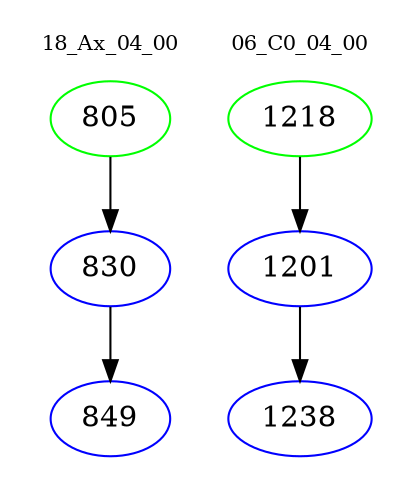 digraph{
subgraph cluster_0 {
color = white
label = "18_Ax_04_00";
fontsize=10;
T0_805 [label="805", color="green"]
T0_805 -> T0_830 [color="black"]
T0_830 [label="830", color="blue"]
T0_830 -> T0_849 [color="black"]
T0_849 [label="849", color="blue"]
}
subgraph cluster_1 {
color = white
label = "06_C0_04_00";
fontsize=10;
T1_1218 [label="1218", color="green"]
T1_1218 -> T1_1201 [color="black"]
T1_1201 [label="1201", color="blue"]
T1_1201 -> T1_1238 [color="black"]
T1_1238 [label="1238", color="blue"]
}
}
